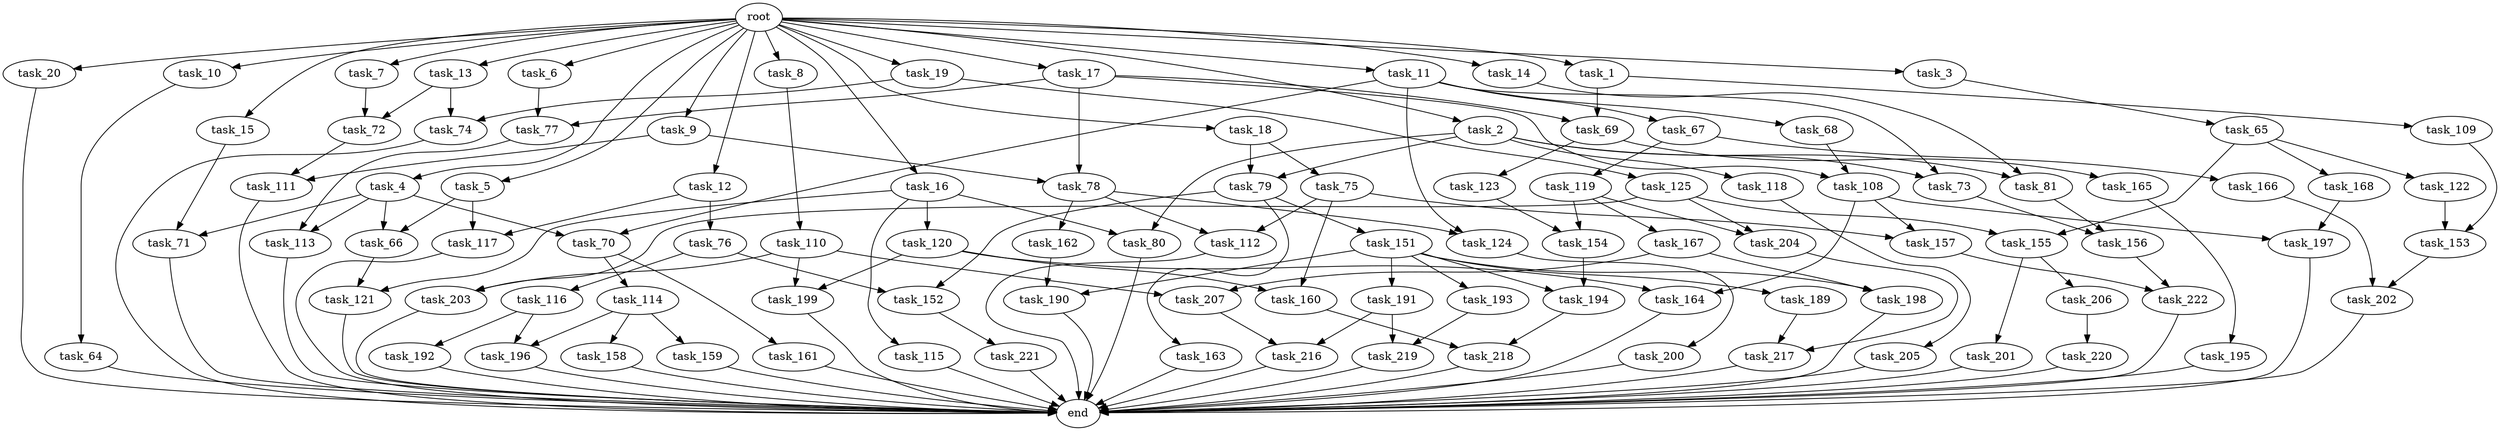 digraph G {
  root [size="0.000000"];
  task_1 [size="10.240000"];
  task_2 [size="10.240000"];
  task_3 [size="10.240000"];
  task_4 [size="10.240000"];
  task_5 [size="10.240000"];
  task_6 [size="10.240000"];
  task_7 [size="10.240000"];
  task_8 [size="10.240000"];
  task_9 [size="10.240000"];
  task_10 [size="10.240000"];
  task_11 [size="10.240000"];
  task_12 [size="10.240000"];
  task_13 [size="10.240000"];
  task_14 [size="10.240000"];
  task_15 [size="10.240000"];
  task_16 [size="10.240000"];
  task_17 [size="10.240000"];
  task_18 [size="10.240000"];
  task_19 [size="10.240000"];
  task_20 [size="10.240000"];
  task_64 [size="343597383.680000"];
  task_65 [size="773094113.280000"];
  task_66 [size="4982162063.360000"];
  task_67 [size="1374389534.720000"];
  task_68 [size="1374389534.720000"];
  task_69 [size="15547781611.520000"];
  task_70 [size="2147483648.000000"];
  task_71 [size="4982162063.360000"];
  task_72 [size="2920577761.280000"];
  task_73 [size="2147483648.000000"];
  task_74 [size="4294967296.000000"];
  task_75 [size="6957847019.520000"];
  task_76 [size="1374389534.720000"];
  task_77 [size="7730941132.800000"];
  task_78 [size="7730941132.800000"];
  task_79 [size="7730941132.800000"];
  task_80 [size="3865470566.400000"];
  task_81 [size="6270652252.160000"];
  task_108 [size="7730941132.800000"];
  task_109 [size="8589934592.000000"];
  task_110 [size="4209067950.080000"];
  task_111 [size="4982162063.360000"];
  task_112 [size="8589934592.000000"];
  task_113 [size="9363028705.280001"];
  task_114 [size="1374389534.720000"];
  task_115 [size="3092376453.120000"];
  task_116 [size="5497558138.880000"];
  task_117 [size="5583457484.800000"];
  task_118 [size="773094113.280000"];
  task_119 [size="2147483648.000000"];
  task_120 [size="3092376453.120000"];
  task_121 [size="4466765987.840000"];
  task_122 [size="773094113.280000"];
  task_123 [size="5497558138.880000"];
  task_124 [size="6871947673.600000"];
  task_125 [size="2147483648.000000"];
  task_151 [size="6957847019.520000"];
  task_152 [size="12455405158.400000"];
  task_153 [size="5841155522.560000"];
  task_154 [size="5239860101.120000"];
  task_155 [size="1116691496.960000"];
  task_156 [size="5583457484.800000"];
  task_157 [size="7301444403.200000"];
  task_158 [size="773094113.280000"];
  task_159 [size="773094113.280000"];
  task_160 [size="10050223472.639999"];
  task_161 [size="1374389534.720000"];
  task_162 [size="5497558138.880000"];
  task_163 [size="6957847019.520000"];
  task_164 [size="11166914969.600000"];
  task_165 [size="5497558138.880000"];
  task_166 [size="2147483648.000000"];
  task_167 [size="3092376453.120000"];
  task_168 [size="773094113.280000"];
  task_189 [size="3092376453.120000"];
  task_190 [size="7301444403.200000"];
  task_191 [size="3092376453.120000"];
  task_192 [size="3092376453.120000"];
  task_193 [size="3092376453.120000"];
  task_194 [size="5239860101.120000"];
  task_195 [size="343597383.680000"];
  task_196 [size="3865470566.400000"];
  task_197 [size="12799002542.080000"];
  task_198 [size="11682311045.120001"];
  task_199 [size="7730941132.800000"];
  task_200 [size="3092376453.120000"];
  task_201 [size="4209067950.080000"];
  task_202 [size="12799002542.080000"];
  task_203 [size="1116691496.960000"];
  task_204 [size="3435973836.800000"];
  task_205 [size="6957847019.520000"];
  task_206 [size="4209067950.080000"];
  task_207 [size="9363028705.280001"];
  task_216 [size="687194767.360000"];
  task_217 [size="9105330667.520000"];
  task_218 [size="10050223472.639999"];
  task_219 [size="5841155522.560000"];
  task_220 [size="8589934592.000000"];
  task_221 [size="773094113.280000"];
  task_222 [size="15547781611.520000"];
  end [size="0.000000"];

  root -> task_1 [size="1.000000"];
  root -> task_2 [size="1.000000"];
  root -> task_3 [size="1.000000"];
  root -> task_4 [size="1.000000"];
  root -> task_5 [size="1.000000"];
  root -> task_6 [size="1.000000"];
  root -> task_7 [size="1.000000"];
  root -> task_8 [size="1.000000"];
  root -> task_9 [size="1.000000"];
  root -> task_10 [size="1.000000"];
  root -> task_11 [size="1.000000"];
  root -> task_12 [size="1.000000"];
  root -> task_13 [size="1.000000"];
  root -> task_14 [size="1.000000"];
  root -> task_15 [size="1.000000"];
  root -> task_16 [size="1.000000"];
  root -> task_17 [size="1.000000"];
  root -> task_18 [size="1.000000"];
  root -> task_19 [size="1.000000"];
  root -> task_20 [size="1.000000"];
  task_1 -> task_69 [size="838860800.000000"];
  task_1 -> task_109 [size="838860800.000000"];
  task_2 -> task_73 [size="75497472.000000"];
  task_2 -> task_79 [size="75497472.000000"];
  task_2 -> task_80 [size="75497472.000000"];
  task_2 -> task_81 [size="75497472.000000"];
  task_2 -> task_118 [size="75497472.000000"];
  task_3 -> task_65 [size="75497472.000000"];
  task_4 -> task_66 [size="75497472.000000"];
  task_4 -> task_70 [size="75497472.000000"];
  task_4 -> task_71 [size="75497472.000000"];
  task_4 -> task_113 [size="75497472.000000"];
  task_5 -> task_66 [size="411041792.000000"];
  task_5 -> task_117 [size="411041792.000000"];
  task_6 -> task_77 [size="75497472.000000"];
  task_7 -> task_72 [size="75497472.000000"];
  task_8 -> task_110 [size="411041792.000000"];
  task_9 -> task_78 [size="75497472.000000"];
  task_9 -> task_111 [size="75497472.000000"];
  task_10 -> task_64 [size="33554432.000000"];
  task_11 -> task_67 [size="134217728.000000"];
  task_11 -> task_68 [size="134217728.000000"];
  task_11 -> task_70 [size="134217728.000000"];
  task_11 -> task_73 [size="134217728.000000"];
  task_11 -> task_124 [size="134217728.000000"];
  task_12 -> task_76 [size="134217728.000000"];
  task_12 -> task_117 [size="134217728.000000"];
  task_13 -> task_72 [size="209715200.000000"];
  task_13 -> task_74 [size="209715200.000000"];
  task_14 -> task_81 [size="536870912.000000"];
  task_15 -> task_71 [size="411041792.000000"];
  task_16 -> task_80 [size="301989888.000000"];
  task_16 -> task_115 [size="301989888.000000"];
  task_16 -> task_120 [size="301989888.000000"];
  task_16 -> task_121 [size="301989888.000000"];
  task_17 -> task_69 [size="679477248.000000"];
  task_17 -> task_77 [size="679477248.000000"];
  task_17 -> task_78 [size="679477248.000000"];
  task_17 -> task_108 [size="679477248.000000"];
  task_18 -> task_75 [size="679477248.000000"];
  task_18 -> task_79 [size="679477248.000000"];
  task_19 -> task_74 [size="209715200.000000"];
  task_19 -> task_125 [size="209715200.000000"];
  task_20 -> end [size="1.000000"];
  task_64 -> end [size="1.000000"];
  task_65 -> task_122 [size="75497472.000000"];
  task_65 -> task_155 [size="75497472.000000"];
  task_65 -> task_168 [size="75497472.000000"];
  task_66 -> task_121 [size="134217728.000000"];
  task_67 -> task_119 [size="209715200.000000"];
  task_67 -> task_166 [size="209715200.000000"];
  task_68 -> task_108 [size="75497472.000000"];
  task_69 -> task_123 [size="536870912.000000"];
  task_69 -> task_165 [size="536870912.000000"];
  task_70 -> task_114 [size="134217728.000000"];
  task_70 -> task_161 [size="134217728.000000"];
  task_71 -> end [size="1.000000"];
  task_72 -> task_111 [size="411041792.000000"];
  task_73 -> task_156 [size="134217728.000000"];
  task_74 -> end [size="1.000000"];
  task_75 -> task_112 [size="301989888.000000"];
  task_75 -> task_157 [size="301989888.000000"];
  task_75 -> task_160 [size="301989888.000000"];
  task_76 -> task_116 [size="536870912.000000"];
  task_76 -> task_152 [size="536870912.000000"];
  task_77 -> task_113 [size="838860800.000000"];
  task_78 -> task_112 [size="536870912.000000"];
  task_78 -> task_124 [size="536870912.000000"];
  task_78 -> task_162 [size="536870912.000000"];
  task_79 -> task_151 [size="679477248.000000"];
  task_79 -> task_152 [size="679477248.000000"];
  task_79 -> task_163 [size="679477248.000000"];
  task_80 -> end [size="1.000000"];
  task_81 -> task_156 [size="411041792.000000"];
  task_108 -> task_157 [size="411041792.000000"];
  task_108 -> task_164 [size="411041792.000000"];
  task_108 -> task_197 [size="411041792.000000"];
  task_109 -> task_153 [size="33554432.000000"];
  task_110 -> task_199 [size="75497472.000000"];
  task_110 -> task_203 [size="75497472.000000"];
  task_110 -> task_207 [size="75497472.000000"];
  task_111 -> end [size="1.000000"];
  task_112 -> end [size="1.000000"];
  task_113 -> end [size="1.000000"];
  task_114 -> task_158 [size="75497472.000000"];
  task_114 -> task_159 [size="75497472.000000"];
  task_114 -> task_196 [size="75497472.000000"];
  task_115 -> end [size="1.000000"];
  task_116 -> task_192 [size="301989888.000000"];
  task_116 -> task_196 [size="301989888.000000"];
  task_117 -> end [size="1.000000"];
  task_118 -> task_205 [size="679477248.000000"];
  task_119 -> task_154 [size="301989888.000000"];
  task_119 -> task_167 [size="301989888.000000"];
  task_119 -> task_204 [size="301989888.000000"];
  task_120 -> task_160 [size="679477248.000000"];
  task_120 -> task_164 [size="679477248.000000"];
  task_120 -> task_199 [size="679477248.000000"];
  task_121 -> end [size="1.000000"];
  task_122 -> task_153 [size="536870912.000000"];
  task_123 -> task_154 [size="209715200.000000"];
  task_124 -> task_200 [size="301989888.000000"];
  task_125 -> task_155 [size="33554432.000000"];
  task_125 -> task_203 [size="33554432.000000"];
  task_125 -> task_204 [size="33554432.000000"];
  task_151 -> task_189 [size="301989888.000000"];
  task_151 -> task_190 [size="301989888.000000"];
  task_151 -> task_191 [size="301989888.000000"];
  task_151 -> task_193 [size="301989888.000000"];
  task_151 -> task_194 [size="301989888.000000"];
  task_151 -> task_198 [size="301989888.000000"];
  task_152 -> task_221 [size="75497472.000000"];
  task_153 -> task_202 [size="838860800.000000"];
  task_154 -> task_194 [size="209715200.000000"];
  task_155 -> task_201 [size="411041792.000000"];
  task_155 -> task_206 [size="411041792.000000"];
  task_156 -> task_222 [size="679477248.000000"];
  task_157 -> task_222 [size="838860800.000000"];
  task_158 -> end [size="1.000000"];
  task_159 -> end [size="1.000000"];
  task_160 -> task_218 [size="679477248.000000"];
  task_161 -> end [size="1.000000"];
  task_162 -> task_190 [size="411041792.000000"];
  task_163 -> end [size="1.000000"];
  task_164 -> end [size="1.000000"];
  task_165 -> task_195 [size="33554432.000000"];
  task_166 -> task_202 [size="411041792.000000"];
  task_167 -> task_198 [size="838860800.000000"];
  task_167 -> task_207 [size="838860800.000000"];
  task_168 -> task_197 [size="838860800.000000"];
  task_189 -> task_217 [size="209715200.000000"];
  task_190 -> end [size="1.000000"];
  task_191 -> task_216 [size="33554432.000000"];
  task_191 -> task_219 [size="33554432.000000"];
  task_192 -> end [size="1.000000"];
  task_193 -> task_219 [size="536870912.000000"];
  task_194 -> task_218 [size="301989888.000000"];
  task_195 -> end [size="1.000000"];
  task_196 -> end [size="1.000000"];
  task_197 -> end [size="1.000000"];
  task_198 -> end [size="1.000000"];
  task_199 -> end [size="1.000000"];
  task_200 -> end [size="1.000000"];
  task_201 -> end [size="1.000000"];
  task_202 -> end [size="1.000000"];
  task_203 -> end [size="1.000000"];
  task_204 -> task_217 [size="679477248.000000"];
  task_205 -> end [size="1.000000"];
  task_206 -> task_220 [size="838860800.000000"];
  task_207 -> task_216 [size="33554432.000000"];
  task_216 -> end [size="1.000000"];
  task_217 -> end [size="1.000000"];
  task_218 -> end [size="1.000000"];
  task_219 -> end [size="1.000000"];
  task_220 -> end [size="1.000000"];
  task_221 -> end [size="1.000000"];
  task_222 -> end [size="1.000000"];
}

